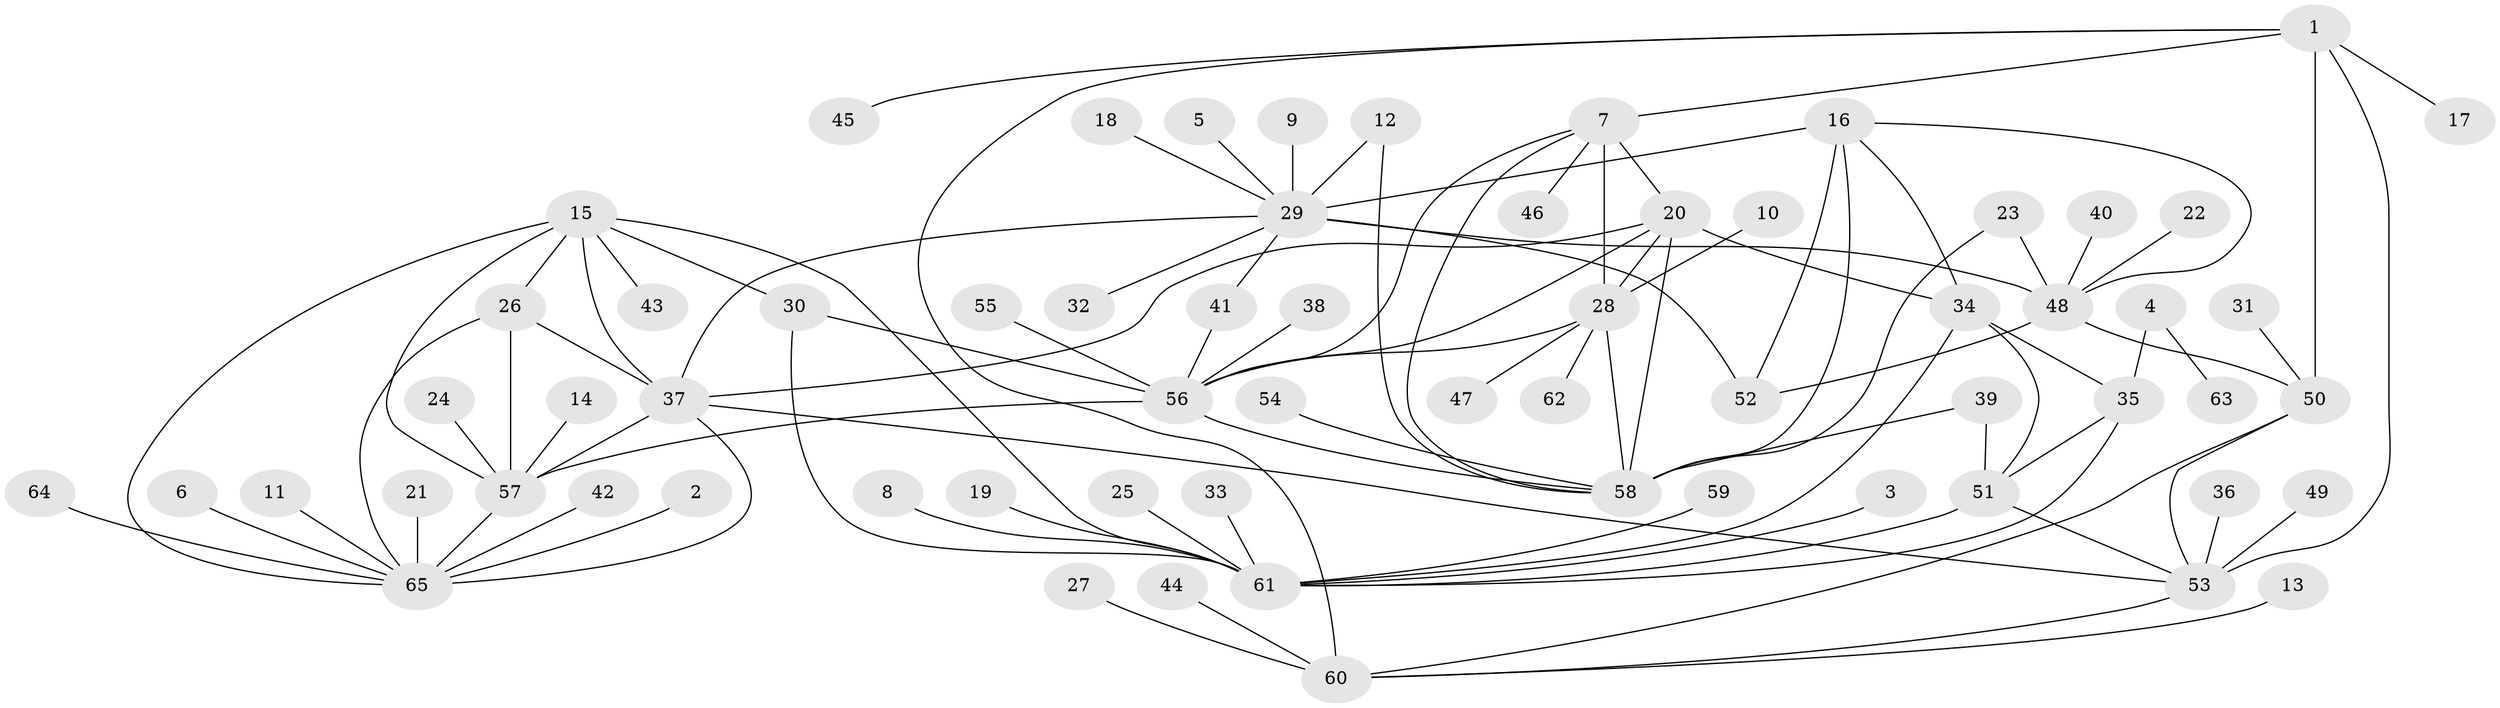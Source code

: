 // original degree distribution, {13: 0.007874015748031496, 7: 0.03937007874015748, 8: 0.03937007874015748, 10: 0.031496062992125984, 9: 0.031496062992125984, 6: 0.031496062992125984, 5: 0.015748031496062992, 11: 0.015748031496062992, 12: 0.023622047244094488, 1: 0.5826771653543307, 2: 0.16535433070866143, 3: 0.015748031496062992}
// Generated by graph-tools (version 1.1) at 2025/02/03/09/25 03:02:46]
// undirected, 65 vertices, 98 edges
graph export_dot {
graph [start="1"]
  node [color=gray90,style=filled];
  1;
  2;
  3;
  4;
  5;
  6;
  7;
  8;
  9;
  10;
  11;
  12;
  13;
  14;
  15;
  16;
  17;
  18;
  19;
  20;
  21;
  22;
  23;
  24;
  25;
  26;
  27;
  28;
  29;
  30;
  31;
  32;
  33;
  34;
  35;
  36;
  37;
  38;
  39;
  40;
  41;
  42;
  43;
  44;
  45;
  46;
  47;
  48;
  49;
  50;
  51;
  52;
  53;
  54;
  55;
  56;
  57;
  58;
  59;
  60;
  61;
  62;
  63;
  64;
  65;
  1 -- 7 [weight=1.0];
  1 -- 17 [weight=1.0];
  1 -- 45 [weight=1.0];
  1 -- 50 [weight=3.0];
  1 -- 53 [weight=3.0];
  1 -- 60 [weight=3.0];
  2 -- 65 [weight=1.0];
  3 -- 61 [weight=1.0];
  4 -- 35 [weight=1.0];
  4 -- 63 [weight=1.0];
  5 -- 29 [weight=1.0];
  6 -- 65 [weight=1.0];
  7 -- 20 [weight=1.0];
  7 -- 28 [weight=2.0];
  7 -- 46 [weight=1.0];
  7 -- 56 [weight=1.0];
  7 -- 58 [weight=1.0];
  8 -- 61 [weight=1.0];
  9 -- 29 [weight=1.0];
  10 -- 28 [weight=1.0];
  11 -- 65 [weight=1.0];
  12 -- 29 [weight=1.0];
  12 -- 58 [weight=1.0];
  13 -- 60 [weight=1.0];
  14 -- 57 [weight=1.0];
  15 -- 26 [weight=1.0];
  15 -- 30 [weight=1.0];
  15 -- 37 [weight=2.0];
  15 -- 43 [weight=1.0];
  15 -- 57 [weight=1.0];
  15 -- 61 [weight=1.0];
  15 -- 65 [weight=1.0];
  16 -- 29 [weight=2.0];
  16 -- 34 [weight=1.0];
  16 -- 48 [weight=1.0];
  16 -- 52 [weight=2.0];
  16 -- 58 [weight=1.0];
  18 -- 29 [weight=1.0];
  19 -- 61 [weight=1.0];
  20 -- 28 [weight=2.0];
  20 -- 34 [weight=1.0];
  20 -- 37 [weight=1.0];
  20 -- 56 [weight=1.0];
  20 -- 58 [weight=1.0];
  21 -- 65 [weight=1.0];
  22 -- 48 [weight=1.0];
  23 -- 48 [weight=1.0];
  23 -- 58 [weight=1.0];
  24 -- 57 [weight=1.0];
  25 -- 61 [weight=1.0];
  26 -- 37 [weight=2.0];
  26 -- 57 [weight=1.0];
  26 -- 65 [weight=1.0];
  27 -- 60 [weight=1.0];
  28 -- 47 [weight=1.0];
  28 -- 56 [weight=2.0];
  28 -- 58 [weight=2.0];
  28 -- 62 [weight=1.0];
  29 -- 32 [weight=1.0];
  29 -- 37 [weight=1.0];
  29 -- 41 [weight=1.0];
  29 -- 48 [weight=2.0];
  29 -- 52 [weight=4.0];
  30 -- 56 [weight=1.0];
  30 -- 61 [weight=1.0];
  31 -- 50 [weight=1.0];
  33 -- 61 [weight=1.0];
  34 -- 35 [weight=1.0];
  34 -- 51 [weight=2.0];
  34 -- 61 [weight=2.0];
  35 -- 51 [weight=2.0];
  35 -- 61 [weight=2.0];
  36 -- 53 [weight=1.0];
  37 -- 53 [weight=1.0];
  37 -- 57 [weight=2.0];
  37 -- 65 [weight=2.0];
  38 -- 56 [weight=1.0];
  39 -- 51 [weight=1.0];
  39 -- 58 [weight=1.0];
  40 -- 48 [weight=1.0];
  41 -- 56 [weight=1.0];
  42 -- 65 [weight=1.0];
  44 -- 60 [weight=1.0];
  48 -- 50 [weight=1.0];
  48 -- 52 [weight=2.0];
  49 -- 53 [weight=1.0];
  50 -- 53 [weight=1.0];
  50 -- 60 [weight=1.0];
  51 -- 53 [weight=1.0];
  51 -- 61 [weight=4.0];
  53 -- 60 [weight=1.0];
  54 -- 58 [weight=1.0];
  55 -- 56 [weight=1.0];
  56 -- 57 [weight=1.0];
  56 -- 58 [weight=1.0];
  57 -- 65 [weight=1.0];
  59 -- 61 [weight=1.0];
  64 -- 65 [weight=1.0];
}
